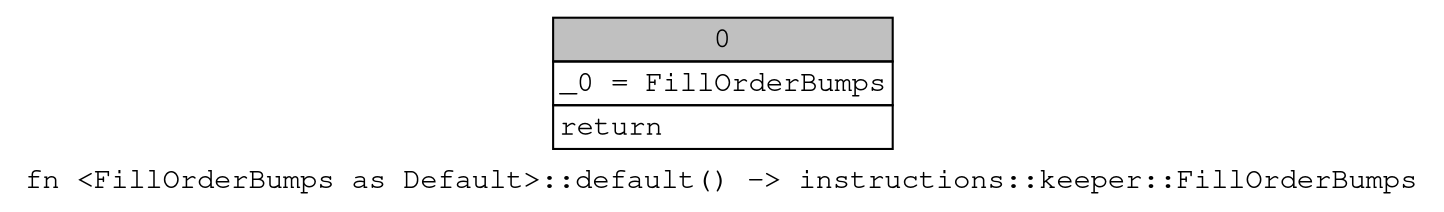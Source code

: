 digraph Mir_0_9371 {
    graph [fontname="Courier, monospace"];
    node [fontname="Courier, monospace"];
    edge [fontname="Courier, monospace"];
    label=<fn &lt;FillOrderBumps as Default&gt;::default() -&gt; instructions::keeper::FillOrderBumps<br align="left"/>>;
    bb0__0_9371 [shape="none", label=<<table border="0" cellborder="1" cellspacing="0"><tr><td bgcolor="gray" align="center" colspan="1">0</td></tr><tr><td align="left" balign="left">_0 = FillOrderBumps<br/></td></tr><tr><td align="left">return</td></tr></table>>];
}
